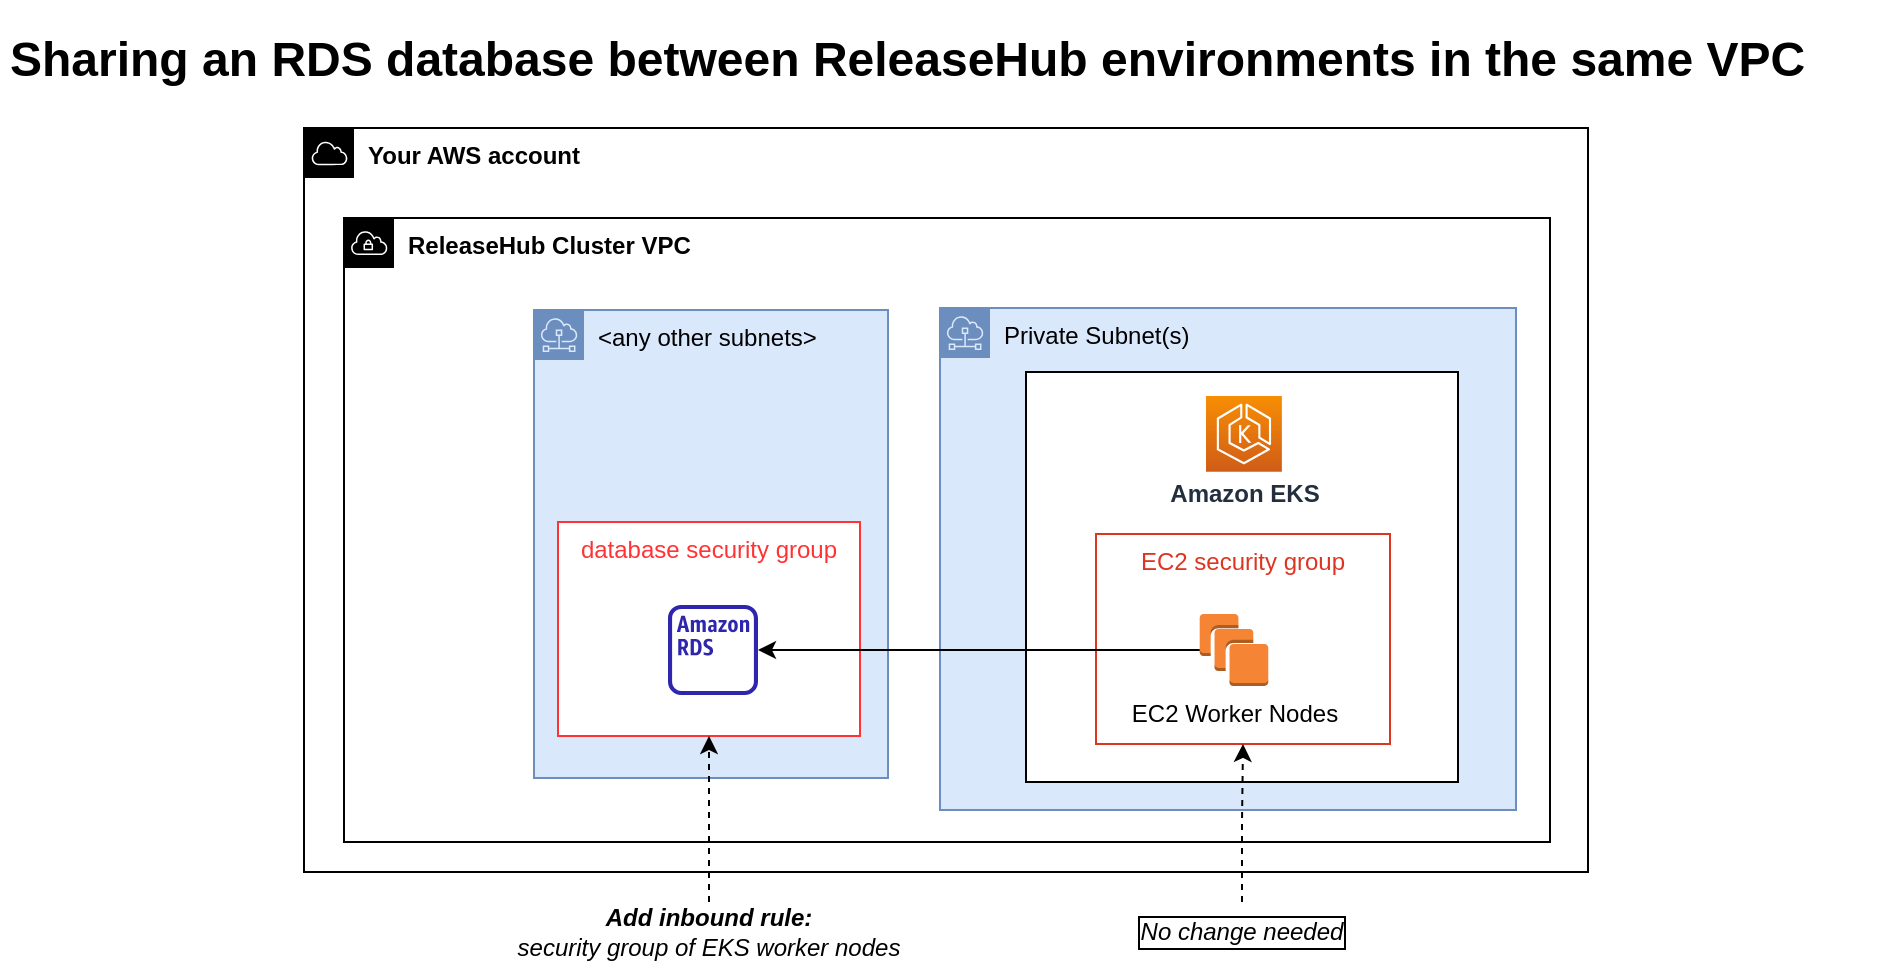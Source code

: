 <mxfile version="20.3.1" type="google" pages="2"><diagram name="Shared RDS, same VPC" id="umZ4zzTEOO-tfzoZ2h2j"><mxGraphModel dx="1731" dy="912" grid="0" gridSize="10" guides="1" tooltips="1" connect="1" arrows="1" fold="1" page="1" pageScale="1" pageWidth="1600" pageHeight="900" math="0" shadow="0"><root><mxCell id="AnSVMLfWYTsTsuaU91aa-0"/><mxCell id="AJ8DlZb6FwmvAqXxVNX5-3" value="AWS" parent="AnSVMLfWYTsTsuaU91aa-0"/><mxCell id="AnSVMLfWYTsTsuaU91aa-2" value="Your AWS account" style="points=[[0,0],[0.25,0],[0.5,0],[0.75,0],[1,0],[1,0.25],[1,0.5],[1,0.75],[1,1],[0.75,1],[0.5,1],[0.25,1],[0,1],[0,0.75],[0,0.5],[0,0.25]];outlineConnect=0;html=1;whiteSpace=wrap;fontSize=12;fontStyle=1;container=0;pointerEvents=0;collapsible=0;recursiveResize=0;shape=mxgraph.aws4.group;grIcon=mxgraph.aws4.group_aws_cloud;verticalAlign=top;align=left;spacingLeft=30;dashed=0;labelBackgroundColor=none;" parent="AJ8DlZb6FwmvAqXxVNX5-3" vertex="1"><mxGeometry x="610" y="187" width="642" height="372" as="geometry"/></mxCell><mxCell id="g8JUX9NovqqsyOcLYS7A-0" value="&lt;h1&gt;Sharing an RDS database between ReleaseHub environments in the same VPC&lt;/h1&gt;" style="text;html=1;strokeColor=none;fillColor=none;spacing=5;spacingTop=-20;whiteSpace=wrap;overflow=hidden;rounded=0;" vertex="1" parent="AJ8DlZb6FwmvAqXxVNX5-3"><mxGeometry x="458" y="133" width="946" height="53" as="geometry"/></mxCell><mxCell id="AJ8DlZb6FwmvAqXxVNX5-4" value="VPC" parent="AnSVMLfWYTsTsuaU91aa-0"/><mxCell id="AJ8DlZb6FwmvAqXxVNX5-1" value="&lt;b&gt;ReleaseHub Cluster VPC&lt;/b&gt;" style="points=[[0,0],[0.25,0],[0.5,0],[0.75,0],[1,0],[1,0.25],[1,0.5],[1,0.75],[1,1],[0.75,1],[0.5,1],[0.25,1],[0,1],[0,0.75],[0,0.5],[0,0.25]];outlineConnect=0;html=1;whiteSpace=wrap;fontSize=12;fontStyle=0;container=0;pointerEvents=0;collapsible=0;recursiveResize=0;shape=mxgraph.aws4.group;grIcon=mxgraph.aws4.group_vpc;verticalAlign=top;align=left;spacingLeft=30;dashed=0;" parent="AJ8DlZb6FwmvAqXxVNX5-4" vertex="1"><mxGeometry x="630" y="232" width="603" height="312" as="geometry"/></mxCell><mxCell id="AJ8DlZb6FwmvAqXxVNX5-2" value="&amp;lt;any other subnets&amp;gt;" style="sketch=0;outlineConnect=0;html=1;whiteSpace=wrap;fontSize=12;fontStyle=0;shape=mxgraph.aws4.group;grIcon=mxgraph.aws4.group_subnet;strokeColor=#6c8ebf;fillColor=#dae8fc;verticalAlign=top;align=left;spacingLeft=30;dashed=0;" parent="AJ8DlZb6FwmvAqXxVNX5-4" vertex="1"><mxGeometry x="725" y="278" width="177" height="234" as="geometry"/></mxCell><mxCell id="AJ8DlZb6FwmvAqXxVNX5-53" value="database security group" style="verticalAlign=top;fontStyle=0;labelBackgroundColor=default;labelBorderColor=none;strokeColor=#FF3333;fontColor=#FF3333;" parent="AJ8DlZb6FwmvAqXxVNX5-4" vertex="1"><mxGeometry x="737" y="384" width="151" height="107" as="geometry"/></mxCell><mxCell id="AJ8DlZb6FwmvAqXxVNX5-9" value="Private Subnet(s)" style="sketch=0;outlineConnect=0;html=1;whiteSpace=wrap;fontSize=12;fontStyle=0;shape=mxgraph.aws4.group;grIcon=mxgraph.aws4.group_subnet;strokeColor=#6c8ebf;fillColor=#dae8fc;verticalAlign=top;align=left;spacingLeft=30;dashed=0;" parent="AJ8DlZb6FwmvAqXxVNX5-4" vertex="1"><mxGeometry x="928" y="277" width="288" height="251" as="geometry"/></mxCell><mxCell id="AJ8DlZb6FwmvAqXxVNX5-6" value="EKS cluster" parent="AnSVMLfWYTsTsuaU91aa-0"/><mxCell id="AnSVMLfWYTsTsuaU91aa-5" value="" style="rounded=0;whiteSpace=wrap;html=1;" parent="AJ8DlZb6FwmvAqXxVNX5-6" vertex="1"><mxGeometry x="971" y="309" width="216" height="205" as="geometry"/></mxCell><mxCell id="AnSVMLfWYTsTsuaU91aa-11" value="&lt;b&gt;Amazon EKS&lt;/b&gt;" style="sketch=0;points=[[0,0,0],[0.25,0,0],[0.5,0,0],[0.75,0,0],[1,0,0],[0,1,0],[0.25,1,0],[0.5,1,0],[0.75,1,0],[1,1,0],[0,0.25,0],[0,0.5,0],[0,0.75,0],[1,0.25,0],[1,0.5,0],[1,0.75,0]];outlineConnect=0;fontColor=#232F3E;gradientColor=#F78E04;gradientDirection=north;fillColor=#D05C17;strokeColor=#ffffff;dashed=0;verticalLabelPosition=bottom;verticalAlign=top;align=center;html=1;fontSize=12;fontStyle=0;aspect=fixed;shape=mxgraph.aws4.resourceIcon;resIcon=mxgraph.aws4.eks;labelBackgroundColor=none;labelPosition=center;spacingTop=-3;" parent="AJ8DlZb6FwmvAqXxVNX5-6" vertex="1"><mxGeometry x="1061.003" y="321" width="37.934" height="37.934" as="geometry"/></mxCell><mxCell id="AJ8DlZb6FwmvAqXxVNX5-7" value="EKS namespaces" parent="AnSVMLfWYTsTsuaU91aa-0"/><mxCell id="AJ8DlZb6FwmvAqXxVNX5-46" value="EC2 security group" style="fillColor=none;strokeColor=#DD3522;verticalAlign=top;fontStyle=0;fontColor=#DD3522;labelBackgroundColor=default;labelBorderColor=none;" parent="AJ8DlZb6FwmvAqXxVNX5-7" vertex="1"><mxGeometry x="1006" y="390" width="147" height="105" as="geometry"/></mxCell><mxCell id="AJ8DlZb6FwmvAqXxVNX5-47" value="EC2 Worker Nodes" style="outlineConnect=0;dashed=0;verticalLabelPosition=bottom;verticalAlign=top;align=center;html=1;shape=mxgraph.aws3.instances;fillColor=#F58534;gradientColor=none;fontColor=#000000;" parent="AJ8DlZb6FwmvAqXxVNX5-7" vertex="1"><mxGeometry x="1057.85" y="430" width="34.29" height="36" as="geometry"/></mxCell><mxCell id="AnSVMLfWYTsTsuaU91aa-1" value="Resources" style="" parent="AnSVMLfWYTsTsuaU91aa-0"/><mxCell id="AJ8DlZb6FwmvAqXxVNX5-0" value="" style="sketch=0;outlineConnect=0;fontColor=#232F3E;gradientColor=none;fillColor=#2E27AD;strokeColor=none;dashed=0;verticalLabelPosition=bottom;verticalAlign=top;align=center;html=1;fontSize=12;fontStyle=0;aspect=fixed;pointerEvents=1;shape=mxgraph.aws4.rds_instance_alt;" parent="AnSVMLfWYTsTsuaU91aa-1" vertex="1"><mxGeometry x="792" y="425.5" width="45" height="45" as="geometry"/></mxCell><mxCell id="R7ZgraZwnU9iOB8y1UQL-1" style="edgeStyle=orthogonalEdgeStyle;rounded=0;orthogonalLoop=1;jettySize=auto;html=1;dashed=1;fontColor=#000000;startArrow=none;startFill=0;" parent="AnSVMLfWYTsTsuaU91aa-1" source="AJ8DlZb6FwmvAqXxVNX5-50" target="AJ8DlZb6FwmvAqXxVNX5-46" edge="1"><mxGeometry relative="1" as="geometry"/></mxCell><mxCell id="AJ8DlZb6FwmvAqXxVNX5-50" value="&lt;i&gt;No change needed&lt;/i&gt;" style="text;html=1;strokeColor=none;fillColor=none;align=center;verticalAlign=middle;whiteSpace=wrap;rounded=0;labelBackgroundColor=default;labelBorderColor=default;fontColor=#000000;" parent="AnSVMLfWYTsTsuaU91aa-1" vertex="1"><mxGeometry x="1025" y="574" width="108" height="30" as="geometry"/></mxCell><mxCell id="AJ8DlZb6FwmvAqXxVNX5-55" style="edgeStyle=orthogonalEdgeStyle;rounded=0;orthogonalLoop=1;jettySize=auto;html=1;dashed=1;fontColor=#000000;startArrow=none;startFill=0;" parent="AnSVMLfWYTsTsuaU91aa-1" source="AJ8DlZb6FwmvAqXxVNX5-54" target="AJ8DlZb6FwmvAqXxVNX5-53" edge="1"><mxGeometry relative="1" as="geometry"/></mxCell><mxCell id="AJ8DlZb6FwmvAqXxVNX5-54" value="&lt;i&gt;&lt;b&gt;Add inbound rule:&lt;/b&gt;&lt;br&gt;security group of EKS worker nodes&lt;br&gt;&lt;/i&gt;" style="text;html=1;strokeColor=none;fillColor=none;align=center;verticalAlign=middle;whiteSpace=wrap;rounded=0;labelBackgroundColor=default;labelBorderColor=none;fontColor=#000000;" parent="AnSVMLfWYTsTsuaU91aa-1" vertex="1"><mxGeometry x="703" y="574" width="219" height="30" as="geometry"/></mxCell><mxCell id="R7ZgraZwnU9iOB8y1UQL-0" style="edgeStyle=orthogonalEdgeStyle;rounded=0;orthogonalLoop=1;jettySize=auto;html=1;fontColor=#000000;startArrow=none;startFill=0;" parent="AnSVMLfWYTsTsuaU91aa-1" source="AJ8DlZb6FwmvAqXxVNX5-47" target="AJ8DlZb6FwmvAqXxVNX5-0" edge="1"><mxGeometry relative="1" as="geometry"><mxPoint x="1067.165" y="444.79" as="sourcePoint"/><Array as="points"/></mxGeometry></mxCell></root></mxGraphModel></diagram><diagram name="Shared RDS, different VPC" id="hm07vIRY3A5B9_AA1e9G"><mxGraphModel dx="2598" dy="526" grid="0" gridSize="10" guides="1" tooltips="1" connect="1" arrows="1" fold="1" page="1" pageScale="1" pageWidth="1600" pageHeight="900" math="0" shadow="0"><root><mxCell id="J3IDXRBrcQS7QOsGFDhB-0"/><mxCell id="J3IDXRBrcQS7QOsGFDhB-1" value="AWS" parent="J3IDXRBrcQS7QOsGFDhB-0"/><mxCell id="J3IDXRBrcQS7QOsGFDhB-3" value="Your AWS account(s)" style="points=[[0,0],[0.25,0],[0.5,0],[0.75,0],[1,0],[1,0.25],[1,0.5],[1,0.75],[1,1],[0.75,1],[0.5,1],[0.25,1],[0,1],[0,0.75],[0,0.5],[0,0.25]];outlineConnect=0;html=1;whiteSpace=wrap;fontSize=12;fontStyle=1;container=0;pointerEvents=0;collapsible=0;recursiveResize=0;shape=mxgraph.aws4.group;grIcon=mxgraph.aws4.group_aws_cloud;verticalAlign=top;align=left;spacingLeft=30;dashed=0;labelBackgroundColor=none;" vertex="1" parent="J3IDXRBrcQS7QOsGFDhB-1"><mxGeometry x="598" y="185" width="532" height="373" as="geometry"/></mxCell><mxCell id="J3IDXRBrcQS7QOsGFDhB-4" value="&lt;h1&gt;Sharing an RDS database between ReleaseHub environments in different VPCs&lt;/h1&gt;" style="text;html=1;strokeColor=none;fillColor=none;spacing=5;spacingTop=-20;whiteSpace=wrap;overflow=hidden;rounded=0;" vertex="1" parent="J3IDXRBrcQS7QOsGFDhB-1"><mxGeometry x="459" y="133" width="937" height="53" as="geometry"/></mxCell><mxCell id="J3IDXRBrcQS7QOsGFDhB-5" value="&lt;b&gt;Purpose:&lt;br&gt;&lt;/b&gt;this diagram gives a high-level overview of the AWS architecture needed to share an RDS database between multiple ReleaseHub environments when the database is in a different VPC (or account) from the ReleaseHub EKS cluster.&lt;br&gt;&lt;br&gt;&lt;b&gt;Note -&amp;nbsp;&lt;/b&gt;There are a number of ways to manage cross-VPC private connectivity, including AWS Private Link, AWS Transit Gateway, and VPC Peering. Transit Gateway and PrivateLink are typically a bit more involved, and you likely know if you already need them. For this example, we'll focus on VPC Peering.&amp;nbsp;&lt;br&gt;&lt;br&gt;&lt;br&gt;&lt;b&gt;Prerequisites:&amp;nbsp;&lt;/b&gt;&lt;br&gt;1. You've already created a database (e.g. manually, or with your own CloudFormation) in a different VPC as the ReleaseHub-managed cluster containing environments that will connect to it.&amp;nbsp;&lt;br&gt;&lt;br&gt;2. Make note of the RDS DNS endpoint, username, and password, you'll need this later.&amp;nbsp;&lt;br&gt;&lt;br&gt;3. Optional - ReleaseHub CLI and kubectl CLI&lt;br&gt;&lt;br&gt;&lt;b&gt;AWS setup:&amp;nbsp;&lt;br&gt;&lt;/b&gt;1. Create a peering connection and make note of the VPC Peering connection ID. Refer to docs below to set this up:&amp;nbsp;&amp;nbsp;https://docs.aws.amazon.com/vpc/latest/peering/working-with-vpc-peering.html&amp;nbsp;&lt;br&gt;&lt;br&gt;2. As explained in the docs above, be sure to enable DNS resolution on your VPC peering connection.&amp;nbsp;&lt;br&gt;&lt;br&gt;3. As further explained in the docs above, you'll need to:&lt;br&gt;&lt;br&gt;&amp;nbsp; 1. add the EC2 worker node security group to an ingress rule of your RDS security group and allow TCP traffic on the port you've configured with your database.&amp;nbsp;&lt;br&gt;&lt;br&gt;&amp;nbsp; 2. Update the route table associated for your RDS database's subnet(s) to include add a route with a destination equal to the CIDR range of the EC2 worker node VPC CIDR.&lt;br&gt;&lt;br&gt;&amp;nbsp; 3. Update the route table associated for your EC2 worker node subnet(s) to include add a route with a destination equal to the CIDR range of the RDS database's VPC CIDR.&lt;br&gt;&lt;br&gt;&lt;b&gt;ReleaseHub Setup:&lt;br&gt;1.&amp;nbsp;&lt;/b&gt;Within your ReleaseHub Application's default environment variables, or the environment variables of a specific environment, add variables for the RDS DNS endpoint, username, and password you noted earlier, and set&amp;nbsp;&lt;b&gt;secret: true&lt;/b&gt;&amp;nbsp;for the password. You can name them whatever you want.&lt;br&gt;&lt;br&gt;2. Within your application or custom job code, reference the environment variables as needed.&amp;nbsp;&amp;nbsp;" style="text;html=1;strokeColor=default;fillColor=none;align=left;verticalAlign=top;whiteSpace=wrap;rounded=0;" vertex="1" parent="J3IDXRBrcQS7QOsGFDhB-1"><mxGeometry x="-1292" y="282" width="545" height="808" as="geometry"/></mxCell><mxCell id="VCASju7X1_0cf4xLtmmc-1" value="&lt;b&gt;Add rule:&amp;nbsp;&lt;/b&gt;&lt;br&gt;destination = 172.16.0.0/16&lt;br&gt;target = VPC Peering ID" style="text;html=1;strokeColor=none;fillColor=none;align=center;verticalAlign=middle;whiteSpace=wrap;rounded=0;labelBackgroundColor=default;labelBorderColor=none;fontColor=#000000;" vertex="1" parent="J3IDXRBrcQS7QOsGFDhB-1"><mxGeometry x="546" y="590" width="311" height="76" as="geometry"/></mxCell><mxCell id="J3IDXRBrcQS7QOsGFDhB-6" value="VPC" parent="J3IDXRBrcQS7QOsGFDhB-0"/><mxCell id="J3IDXRBrcQS7QOsGFDhB-11" value="EKS cluster" parent="J3IDXRBrcQS7QOsGFDhB-0"/><mxCell id="J3IDXRBrcQS7QOsGFDhB-14" value="EKS namespaces" parent="J3IDXRBrcQS7QOsGFDhB-0"/><mxCell id="J3IDXRBrcQS7QOsGFDhB-15" value="Private subnet" style="points=[[0,0],[0.25,0],[0.5,0],[0.75,0],[1,0],[1,0.25],[1,0.5],[1,0.75],[1,1],[0.75,1],[0.5,1],[0.25,1],[0,1],[0,0.75],[0,0.5],[0,0.25]];outlineConnect=0;gradientColor=none;html=1;whiteSpace=wrap;fontSize=12;fontStyle=0;container=1;pointerEvents=0;collapsible=0;recursiveResize=0;shape=mxgraph.aws4.group;grIcon=mxgraph.aws4.group_security_group;grStroke=0;strokeColor=#147EBA;fillColor=#E6F2F8;verticalAlign=top;align=left;spacingLeft=30;fontColor=#147EBA;dashed=0;" vertex="1" parent="J3IDXRBrcQS7QOsGFDhB-14"><mxGeometry x="929" y="269" width="168" height="259" as="geometry"/></mxCell><mxCell id="J3IDXRBrcQS7QOsGFDhB-16" value="&lt;b&gt;ReleaseHub Cluster VPC (10.0.0.0/16)&lt;/b&gt;" style="points=[[0,0],[0.25,0],[0.5,0],[0.75,0],[1,0],[1,0.25],[1,0.5],[1,0.75],[1,1],[0.75,1],[0.5,1],[0.25,1],[0,1],[0,0.75],[0,0.5],[0,0.25]];outlineConnect=0;gradientColor=none;html=1;whiteSpace=wrap;fontSize=12;fontStyle=0;container=0;pointerEvents=0;collapsible=0;recursiveResize=0;shape=mxgraph.aws4.group;grIcon=mxgraph.aws4.group_vpc;strokeColor=#248814;fillColor=none;verticalAlign=top;align=left;spacingLeft=30;fontColor=#000000;dashed=0;" vertex="1" parent="J3IDXRBrcQS7QOsGFDhB-14"><mxGeometry x="911" y="221" width="205" height="321" as="geometry"/></mxCell><mxCell id="J3IDXRBrcQS7QOsGFDhB-17" style="edgeStyle=orthogonalEdgeStyle;rounded=0;orthogonalLoop=1;jettySize=auto;html=1;fontColor=#000000;" edge="1" parent="J3IDXRBrcQS7QOsGFDhB-14" source="J3IDXRBrcQS7QOsGFDhB-18" target="J3IDXRBrcQS7QOsGFDhB-39"><mxGeometry relative="1" as="geometry"/></mxCell><mxCell id="J3IDXRBrcQS7QOsGFDhB-18" value="&lt;b&gt;Amazon EKS&lt;/b&gt;" style="sketch=0;points=[[0,0,0],[0.25,0,0],[0.5,0,0],[0.75,0,0],[1,0,0],[0,1,0],[0.25,1,0],[0.5,1,0],[0.75,1,0],[1,1,0],[0,0.25,0],[0,0.5,0],[0,0.75,0],[1,0.25,0],[1,0.5,0],[1,0.75,0]];outlineConnect=0;fontColor=#232F3E;gradientColor=#F78E04;gradientDirection=north;fillColor=#D05C17;strokeColor=#ffffff;dashed=0;verticalLabelPosition=bottom;verticalAlign=top;align=center;html=1;fontSize=12;fontStyle=0;aspect=fixed;shape=mxgraph.aws4.resourceIcon;resIcon=mxgraph.aws4.eks_cloud;labelBorderColor=none;labelBackgroundColor=default;" vertex="1" parent="J3IDXRBrcQS7QOsGFDhB-14"><mxGeometry x="996" y="305" width="27" height="27" as="geometry"/></mxCell><mxCell id="J3IDXRBrcQS7QOsGFDhB-19" value="&lt;b&gt;Route table&lt;/b&gt;" style="rounded=1;whiteSpace=wrap;html=1;fontColor=#000000;" vertex="1" parent="J3IDXRBrcQS7QOsGFDhB-14"><mxGeometry x="980" y="493" width="66" height="33" as="geometry"/></mxCell><mxCell id="J3IDXRBrcQS7QOsGFDhB-20" value="&amp;lt;any subnet&amp;gt;" style="points=[[0,0],[0.25,0],[0.5,0],[0.75,0],[1,0],[1,0.25],[1,0.5],[1,0.75],[1,1],[0.75,1],[0.5,1],[0.25,1],[0,1],[0,0.75],[0,0.5],[0,0.25]];outlineConnect=0;gradientColor=none;html=1;whiteSpace=wrap;fontSize=12;fontStyle=0;container=1;pointerEvents=0;collapsible=0;recursiveResize=0;shape=mxgraph.aws4.group;grIcon=mxgraph.aws4.group_security_group;grStroke=0;strokeColor=#147EBA;fillColor=#E6F2F8;verticalAlign=top;align=left;spacingLeft=30;fontColor=#147EBA;dashed=0;" vertex="1" parent="J3IDXRBrcQS7QOsGFDhB-14"><mxGeometry x="622" y="273" width="158" height="251" as="geometry"/></mxCell><mxCell id="J3IDXRBrcQS7QOsGFDhB-21" value="VPC Peering&lt;br&gt;or&lt;br&gt;Transit Gateway" style="edgeStyle=orthogonalEdgeStyle;rounded=0;orthogonalLoop=1;jettySize=auto;html=1;fontColor=#000000;startArrow=classic;startFill=1;" edge="1" parent="J3IDXRBrcQS7QOsGFDhB-14" source="J3IDXRBrcQS7QOsGFDhB-22" target="J3IDXRBrcQS7QOsGFDhB-16"><mxGeometry relative="1" as="geometry"/></mxCell><mxCell id="J3IDXRBrcQS7QOsGFDhB-22" value="&lt;b&gt;A different VPC (172.16.0.0/16)&lt;/b&gt;" style="points=[[0,0],[0.25,0],[0.5,0],[0.75,0],[1,0],[1,0.25],[1,0.5],[1,0.75],[1,1],[0.75,1],[0.5,1],[0.25,1],[0,1],[0,0.75],[0,0.5],[0,0.25]];outlineConnect=0;gradientColor=none;html=1;whiteSpace=wrap;fontSize=12;fontStyle=0;container=0;pointerEvents=0;collapsible=0;recursiveResize=0;shape=mxgraph.aws4.group;grIcon=mxgraph.aws4.group_vpc;strokeColor=#248814;fillColor=none;verticalAlign=top;align=left;spacingLeft=30;fontColor=#000000;dashed=0;" vertex="1" parent="J3IDXRBrcQS7QOsGFDhB-14"><mxGeometry x="615" y="225" width="175" height="313" as="geometry"/></mxCell><mxCell id="J3IDXRBrcQS7QOsGFDhB-23" value="&lt;b&gt;Route table&lt;/b&gt;" style="rounded=1;whiteSpace=wrap;html=1;fontColor=#000000;" vertex="1" parent="J3IDXRBrcQS7QOsGFDhB-14"><mxGeometry x="668" y="493" width="66" height="33" as="geometry"/></mxCell><mxCell id="J3IDXRBrcQS7QOsGFDhB-24" value="" style="sketch=0;outlineConnect=0;fontColor=#232F3E;gradientColor=none;fillColor=#2E27AD;strokeColor=none;dashed=0;verticalLabelPosition=bottom;verticalAlign=top;align=center;html=1;fontSize=12;fontStyle=0;aspect=fixed;pointerEvents=1;shape=mxgraph.aws4.rds_instance;labelBackgroundColor=default;labelBorderColor=none;" vertex="1" parent="J3IDXRBrcQS7QOsGFDhB-14"><mxGeometry x="681" y="417" width="50" height="50" as="geometry"/></mxCell><mxCell id="J3IDXRBrcQS7QOsGFDhB-25" style="edgeStyle=orthogonalEdgeStyle;rounded=0;orthogonalLoop=1;jettySize=auto;html=1;dashed=1;fontColor=#000000;startArrow=none;startFill=0;" edge="1" parent="J3IDXRBrcQS7QOsGFDhB-14" source="J3IDXRBrcQS7QOsGFDhB-26" target="J3IDXRBrcQS7QOsGFDhB-34"><mxGeometry relative="1" as="geometry"><Array as="points"><mxPoint x="861" y="435"/></Array></mxGeometry></mxCell><mxCell id="J3IDXRBrcQS7QOsGFDhB-26" value="database security group" style="fillColor=none;strokeColor=#DD3522;verticalAlign=top;fontStyle=0;fontColor=#DD3522;labelBackgroundColor=default;labelBorderColor=none;" vertex="1" parent="J3IDXRBrcQS7QOsGFDhB-14"><mxGeometry x="626" y="382" width="147" height="105" as="geometry"/></mxCell><mxCell id="J3IDXRBrcQS7QOsGFDhB-27" value="" style="edgeStyle=orthogonalEdgeStyle;rounded=0;orthogonalLoop=1;jettySize=auto;html=1;dashed=1;fontColor=#000000;startArrow=none;startFill=0;" edge="1" parent="J3IDXRBrcQS7QOsGFDhB-14" source="J3IDXRBrcQS7QOsGFDhB-28" target="J3IDXRBrcQS7QOsGFDhB-19"><mxGeometry relative="1" as="geometry"/></mxCell><mxCell id="J3IDXRBrcQS7QOsGFDhB-28" value="&lt;b&gt;Add rule:&amp;nbsp;&lt;/b&gt;&lt;br&gt;destination = 172.16.0.0/16&lt;br&gt;target = VPC Peering ID" style="text;html=1;strokeColor=none;fillColor=none;align=center;verticalAlign=middle;whiteSpace=wrap;rounded=0;labelBackgroundColor=default;labelBorderColor=none;fontColor=#000000;" vertex="1" parent="J3IDXRBrcQS7QOsGFDhB-14"><mxGeometry x="858" y="590" width="311" height="76" as="geometry"/></mxCell><mxCell id="J3IDXRBrcQS7QOsGFDhB-29" value="" style="edgeStyle=orthogonalEdgeStyle;rounded=0;orthogonalLoop=1;jettySize=auto;html=1;fontColor=#000000;startArrow=none;startFill=0;entryX=0.5;entryY=1;entryDx=0;entryDy=0;dashed=1;exitX=0.5;exitY=0;exitDx=0;exitDy=0;" edge="1" parent="J3IDXRBrcQS7QOsGFDhB-14" source="VCASju7X1_0cf4xLtmmc-1" target="J3IDXRBrcQS7QOsGFDhB-23"><mxGeometry relative="1" as="geometry"><mxPoint x="701" y="588" as="sourcePoint"/></mxGeometry></mxCell><mxCell id="J3IDXRBrcQS7QOsGFDhB-30" value="&lt;b&gt;Add rule:&amp;nbsp;&lt;/b&gt;&lt;br&gt;destination = 10.0.0.0/16&lt;br&gt;target = VPC Peering ID" style="text;html=1;strokeColor=none;fillColor=none;align=center;verticalAlign=middle;whiteSpace=wrap;rounded=0;labelBackgroundColor=default;labelBorderColor=none;fontColor=#000000;" vertex="1" parent="J3IDXRBrcQS7QOsGFDhB-14"><mxGeometry x="-754.5" y="685" width="311" height="76" as="geometry"/></mxCell><mxCell id="J3IDXRBrcQS7QOsGFDhB-31" style="edgeStyle=orthogonalEdgeStyle;rounded=0;orthogonalLoop=1;jettySize=auto;html=1;dashed=1;fontColor=#000000;startArrow=none;startFill=0;" edge="1" parent="J3IDXRBrcQS7QOsGFDhB-14" source="J3IDXRBrcQS7QOsGFDhB-32" target="J3IDXRBrcQS7QOsGFDhB-33"><mxGeometry relative="1" as="geometry"/></mxCell><mxCell id="J3IDXRBrcQS7QOsGFDhB-32" value="EC2 security group" style="fillColor=none;strokeColor=#DD3522;verticalAlign=top;fontStyle=0;fontColor=#DD3522;labelBackgroundColor=default;labelBorderColor=none;" vertex="1" parent="J3IDXRBrcQS7QOsGFDhB-14"><mxGeometry x="939.5" y="382" width="147" height="105" as="geometry"/></mxCell><mxCell id="J3IDXRBrcQS7QOsGFDhB-33" value="&lt;i&gt;No change needed&lt;/i&gt;" style="text;html=1;strokeColor=none;fillColor=none;align=center;verticalAlign=middle;whiteSpace=wrap;rounded=0;labelBackgroundColor=default;labelBorderColor=none;fontColor=#000000;" vertex="1" parent="J3IDXRBrcQS7QOsGFDhB-14"><mxGeometry x="1149" y="419" width="108" height="30" as="geometry"/></mxCell><mxCell id="J3IDXRBrcQS7QOsGFDhB-34" value="&lt;i&gt;&lt;b&gt;Add inbound rule:&lt;/b&gt;&lt;br&gt;security group of EKS worker nodes&lt;br&gt;&lt;/i&gt;" style="text;html=1;strokeColor=none;fillColor=none;align=center;verticalAlign=middle;whiteSpace=wrap;rounded=0;labelBackgroundColor=default;labelBorderColor=none;fontColor=#000000;" vertex="1" parent="J3IDXRBrcQS7QOsGFDhB-14"><mxGeometry x="751" y="573" width="219" height="30" as="geometry"/></mxCell><mxCell id="J3IDXRBrcQS7QOsGFDhB-37" value="Resources" style="" parent="J3IDXRBrcQS7QOsGFDhB-0"/><mxCell id="J3IDXRBrcQS7QOsGFDhB-39" value="EC2 Worker Nodes" style="outlineConnect=0;dashed=0;verticalLabelPosition=bottom;verticalAlign=top;align=center;html=1;shape=mxgraph.aws3.instances;fillColor=#F58534;gradientColor=none;fontColor=#000000;" vertex="1" parent="J3IDXRBrcQS7QOsGFDhB-37"><mxGeometry x="991.35" y="420" width="34.29" height="36" as="geometry"/></mxCell></root></mxGraphModel></diagram></mxfile>